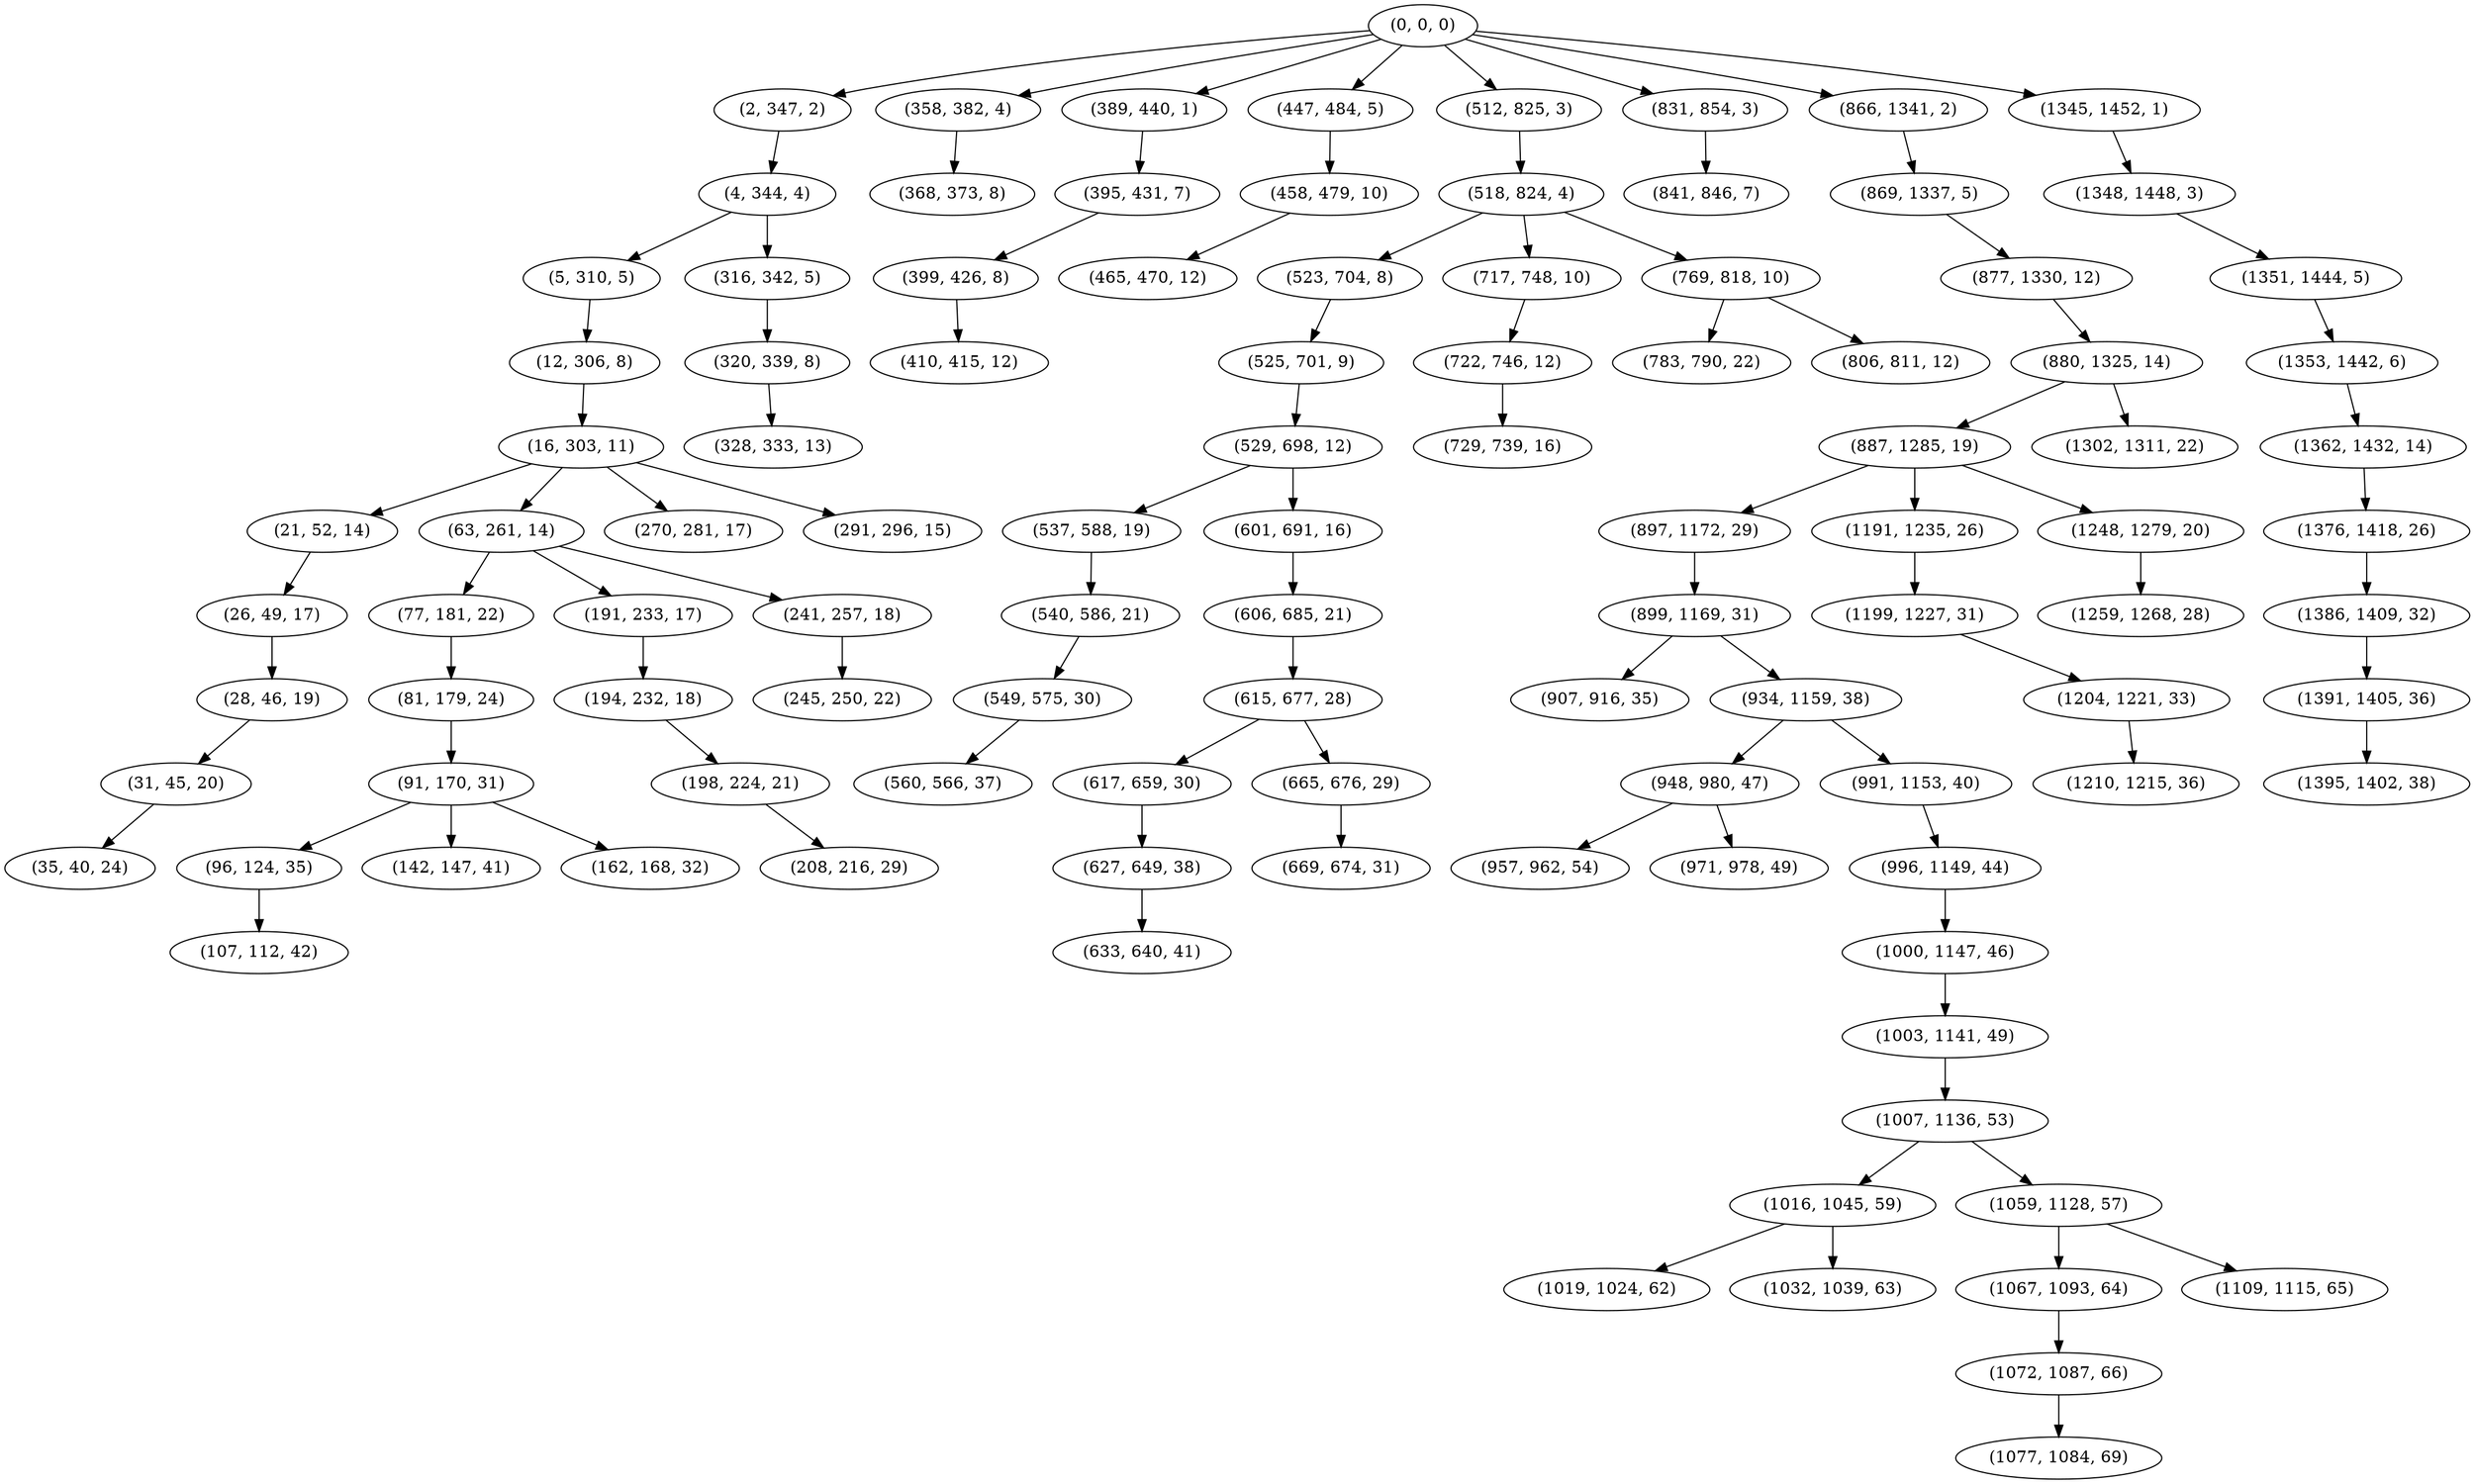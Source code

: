 digraph tree {
    "(0, 0, 0)";
    "(2, 347, 2)";
    "(4, 344, 4)";
    "(5, 310, 5)";
    "(12, 306, 8)";
    "(16, 303, 11)";
    "(21, 52, 14)";
    "(26, 49, 17)";
    "(28, 46, 19)";
    "(31, 45, 20)";
    "(35, 40, 24)";
    "(63, 261, 14)";
    "(77, 181, 22)";
    "(81, 179, 24)";
    "(91, 170, 31)";
    "(96, 124, 35)";
    "(107, 112, 42)";
    "(142, 147, 41)";
    "(162, 168, 32)";
    "(191, 233, 17)";
    "(194, 232, 18)";
    "(198, 224, 21)";
    "(208, 216, 29)";
    "(241, 257, 18)";
    "(245, 250, 22)";
    "(270, 281, 17)";
    "(291, 296, 15)";
    "(316, 342, 5)";
    "(320, 339, 8)";
    "(328, 333, 13)";
    "(358, 382, 4)";
    "(368, 373, 8)";
    "(389, 440, 1)";
    "(395, 431, 7)";
    "(399, 426, 8)";
    "(410, 415, 12)";
    "(447, 484, 5)";
    "(458, 479, 10)";
    "(465, 470, 12)";
    "(512, 825, 3)";
    "(518, 824, 4)";
    "(523, 704, 8)";
    "(525, 701, 9)";
    "(529, 698, 12)";
    "(537, 588, 19)";
    "(540, 586, 21)";
    "(549, 575, 30)";
    "(560, 566, 37)";
    "(601, 691, 16)";
    "(606, 685, 21)";
    "(615, 677, 28)";
    "(617, 659, 30)";
    "(627, 649, 38)";
    "(633, 640, 41)";
    "(665, 676, 29)";
    "(669, 674, 31)";
    "(717, 748, 10)";
    "(722, 746, 12)";
    "(729, 739, 16)";
    "(769, 818, 10)";
    "(783, 790, 22)";
    "(806, 811, 12)";
    "(831, 854, 3)";
    "(841, 846, 7)";
    "(866, 1341, 2)";
    "(869, 1337, 5)";
    "(877, 1330, 12)";
    "(880, 1325, 14)";
    "(887, 1285, 19)";
    "(897, 1172, 29)";
    "(899, 1169, 31)";
    "(907, 916, 35)";
    "(934, 1159, 38)";
    "(948, 980, 47)";
    "(957, 962, 54)";
    "(971, 978, 49)";
    "(991, 1153, 40)";
    "(996, 1149, 44)";
    "(1000, 1147, 46)";
    "(1003, 1141, 49)";
    "(1007, 1136, 53)";
    "(1016, 1045, 59)";
    "(1019, 1024, 62)";
    "(1032, 1039, 63)";
    "(1059, 1128, 57)";
    "(1067, 1093, 64)";
    "(1072, 1087, 66)";
    "(1077, 1084, 69)";
    "(1109, 1115, 65)";
    "(1191, 1235, 26)";
    "(1199, 1227, 31)";
    "(1204, 1221, 33)";
    "(1210, 1215, 36)";
    "(1248, 1279, 20)";
    "(1259, 1268, 28)";
    "(1302, 1311, 22)";
    "(1345, 1452, 1)";
    "(1348, 1448, 3)";
    "(1351, 1444, 5)";
    "(1353, 1442, 6)";
    "(1362, 1432, 14)";
    "(1376, 1418, 26)";
    "(1386, 1409, 32)";
    "(1391, 1405, 36)";
    "(1395, 1402, 38)";
    "(0, 0, 0)" -> "(2, 347, 2)";
    "(0, 0, 0)" -> "(358, 382, 4)";
    "(0, 0, 0)" -> "(389, 440, 1)";
    "(0, 0, 0)" -> "(447, 484, 5)";
    "(0, 0, 0)" -> "(512, 825, 3)";
    "(0, 0, 0)" -> "(831, 854, 3)";
    "(0, 0, 0)" -> "(866, 1341, 2)";
    "(0, 0, 0)" -> "(1345, 1452, 1)";
    "(2, 347, 2)" -> "(4, 344, 4)";
    "(4, 344, 4)" -> "(5, 310, 5)";
    "(4, 344, 4)" -> "(316, 342, 5)";
    "(5, 310, 5)" -> "(12, 306, 8)";
    "(12, 306, 8)" -> "(16, 303, 11)";
    "(16, 303, 11)" -> "(21, 52, 14)";
    "(16, 303, 11)" -> "(63, 261, 14)";
    "(16, 303, 11)" -> "(270, 281, 17)";
    "(16, 303, 11)" -> "(291, 296, 15)";
    "(21, 52, 14)" -> "(26, 49, 17)";
    "(26, 49, 17)" -> "(28, 46, 19)";
    "(28, 46, 19)" -> "(31, 45, 20)";
    "(31, 45, 20)" -> "(35, 40, 24)";
    "(63, 261, 14)" -> "(77, 181, 22)";
    "(63, 261, 14)" -> "(191, 233, 17)";
    "(63, 261, 14)" -> "(241, 257, 18)";
    "(77, 181, 22)" -> "(81, 179, 24)";
    "(81, 179, 24)" -> "(91, 170, 31)";
    "(91, 170, 31)" -> "(96, 124, 35)";
    "(91, 170, 31)" -> "(142, 147, 41)";
    "(91, 170, 31)" -> "(162, 168, 32)";
    "(96, 124, 35)" -> "(107, 112, 42)";
    "(191, 233, 17)" -> "(194, 232, 18)";
    "(194, 232, 18)" -> "(198, 224, 21)";
    "(198, 224, 21)" -> "(208, 216, 29)";
    "(241, 257, 18)" -> "(245, 250, 22)";
    "(316, 342, 5)" -> "(320, 339, 8)";
    "(320, 339, 8)" -> "(328, 333, 13)";
    "(358, 382, 4)" -> "(368, 373, 8)";
    "(389, 440, 1)" -> "(395, 431, 7)";
    "(395, 431, 7)" -> "(399, 426, 8)";
    "(399, 426, 8)" -> "(410, 415, 12)";
    "(447, 484, 5)" -> "(458, 479, 10)";
    "(458, 479, 10)" -> "(465, 470, 12)";
    "(512, 825, 3)" -> "(518, 824, 4)";
    "(518, 824, 4)" -> "(523, 704, 8)";
    "(518, 824, 4)" -> "(717, 748, 10)";
    "(518, 824, 4)" -> "(769, 818, 10)";
    "(523, 704, 8)" -> "(525, 701, 9)";
    "(525, 701, 9)" -> "(529, 698, 12)";
    "(529, 698, 12)" -> "(537, 588, 19)";
    "(529, 698, 12)" -> "(601, 691, 16)";
    "(537, 588, 19)" -> "(540, 586, 21)";
    "(540, 586, 21)" -> "(549, 575, 30)";
    "(549, 575, 30)" -> "(560, 566, 37)";
    "(601, 691, 16)" -> "(606, 685, 21)";
    "(606, 685, 21)" -> "(615, 677, 28)";
    "(615, 677, 28)" -> "(617, 659, 30)";
    "(615, 677, 28)" -> "(665, 676, 29)";
    "(617, 659, 30)" -> "(627, 649, 38)";
    "(627, 649, 38)" -> "(633, 640, 41)";
    "(665, 676, 29)" -> "(669, 674, 31)";
    "(717, 748, 10)" -> "(722, 746, 12)";
    "(722, 746, 12)" -> "(729, 739, 16)";
    "(769, 818, 10)" -> "(783, 790, 22)";
    "(769, 818, 10)" -> "(806, 811, 12)";
    "(831, 854, 3)" -> "(841, 846, 7)";
    "(866, 1341, 2)" -> "(869, 1337, 5)";
    "(869, 1337, 5)" -> "(877, 1330, 12)";
    "(877, 1330, 12)" -> "(880, 1325, 14)";
    "(880, 1325, 14)" -> "(887, 1285, 19)";
    "(880, 1325, 14)" -> "(1302, 1311, 22)";
    "(887, 1285, 19)" -> "(897, 1172, 29)";
    "(887, 1285, 19)" -> "(1191, 1235, 26)";
    "(887, 1285, 19)" -> "(1248, 1279, 20)";
    "(897, 1172, 29)" -> "(899, 1169, 31)";
    "(899, 1169, 31)" -> "(907, 916, 35)";
    "(899, 1169, 31)" -> "(934, 1159, 38)";
    "(934, 1159, 38)" -> "(948, 980, 47)";
    "(934, 1159, 38)" -> "(991, 1153, 40)";
    "(948, 980, 47)" -> "(957, 962, 54)";
    "(948, 980, 47)" -> "(971, 978, 49)";
    "(991, 1153, 40)" -> "(996, 1149, 44)";
    "(996, 1149, 44)" -> "(1000, 1147, 46)";
    "(1000, 1147, 46)" -> "(1003, 1141, 49)";
    "(1003, 1141, 49)" -> "(1007, 1136, 53)";
    "(1007, 1136, 53)" -> "(1016, 1045, 59)";
    "(1007, 1136, 53)" -> "(1059, 1128, 57)";
    "(1016, 1045, 59)" -> "(1019, 1024, 62)";
    "(1016, 1045, 59)" -> "(1032, 1039, 63)";
    "(1059, 1128, 57)" -> "(1067, 1093, 64)";
    "(1059, 1128, 57)" -> "(1109, 1115, 65)";
    "(1067, 1093, 64)" -> "(1072, 1087, 66)";
    "(1072, 1087, 66)" -> "(1077, 1084, 69)";
    "(1191, 1235, 26)" -> "(1199, 1227, 31)";
    "(1199, 1227, 31)" -> "(1204, 1221, 33)";
    "(1204, 1221, 33)" -> "(1210, 1215, 36)";
    "(1248, 1279, 20)" -> "(1259, 1268, 28)";
    "(1345, 1452, 1)" -> "(1348, 1448, 3)";
    "(1348, 1448, 3)" -> "(1351, 1444, 5)";
    "(1351, 1444, 5)" -> "(1353, 1442, 6)";
    "(1353, 1442, 6)" -> "(1362, 1432, 14)";
    "(1362, 1432, 14)" -> "(1376, 1418, 26)";
    "(1376, 1418, 26)" -> "(1386, 1409, 32)";
    "(1386, 1409, 32)" -> "(1391, 1405, 36)";
    "(1391, 1405, 36)" -> "(1395, 1402, 38)";
}
